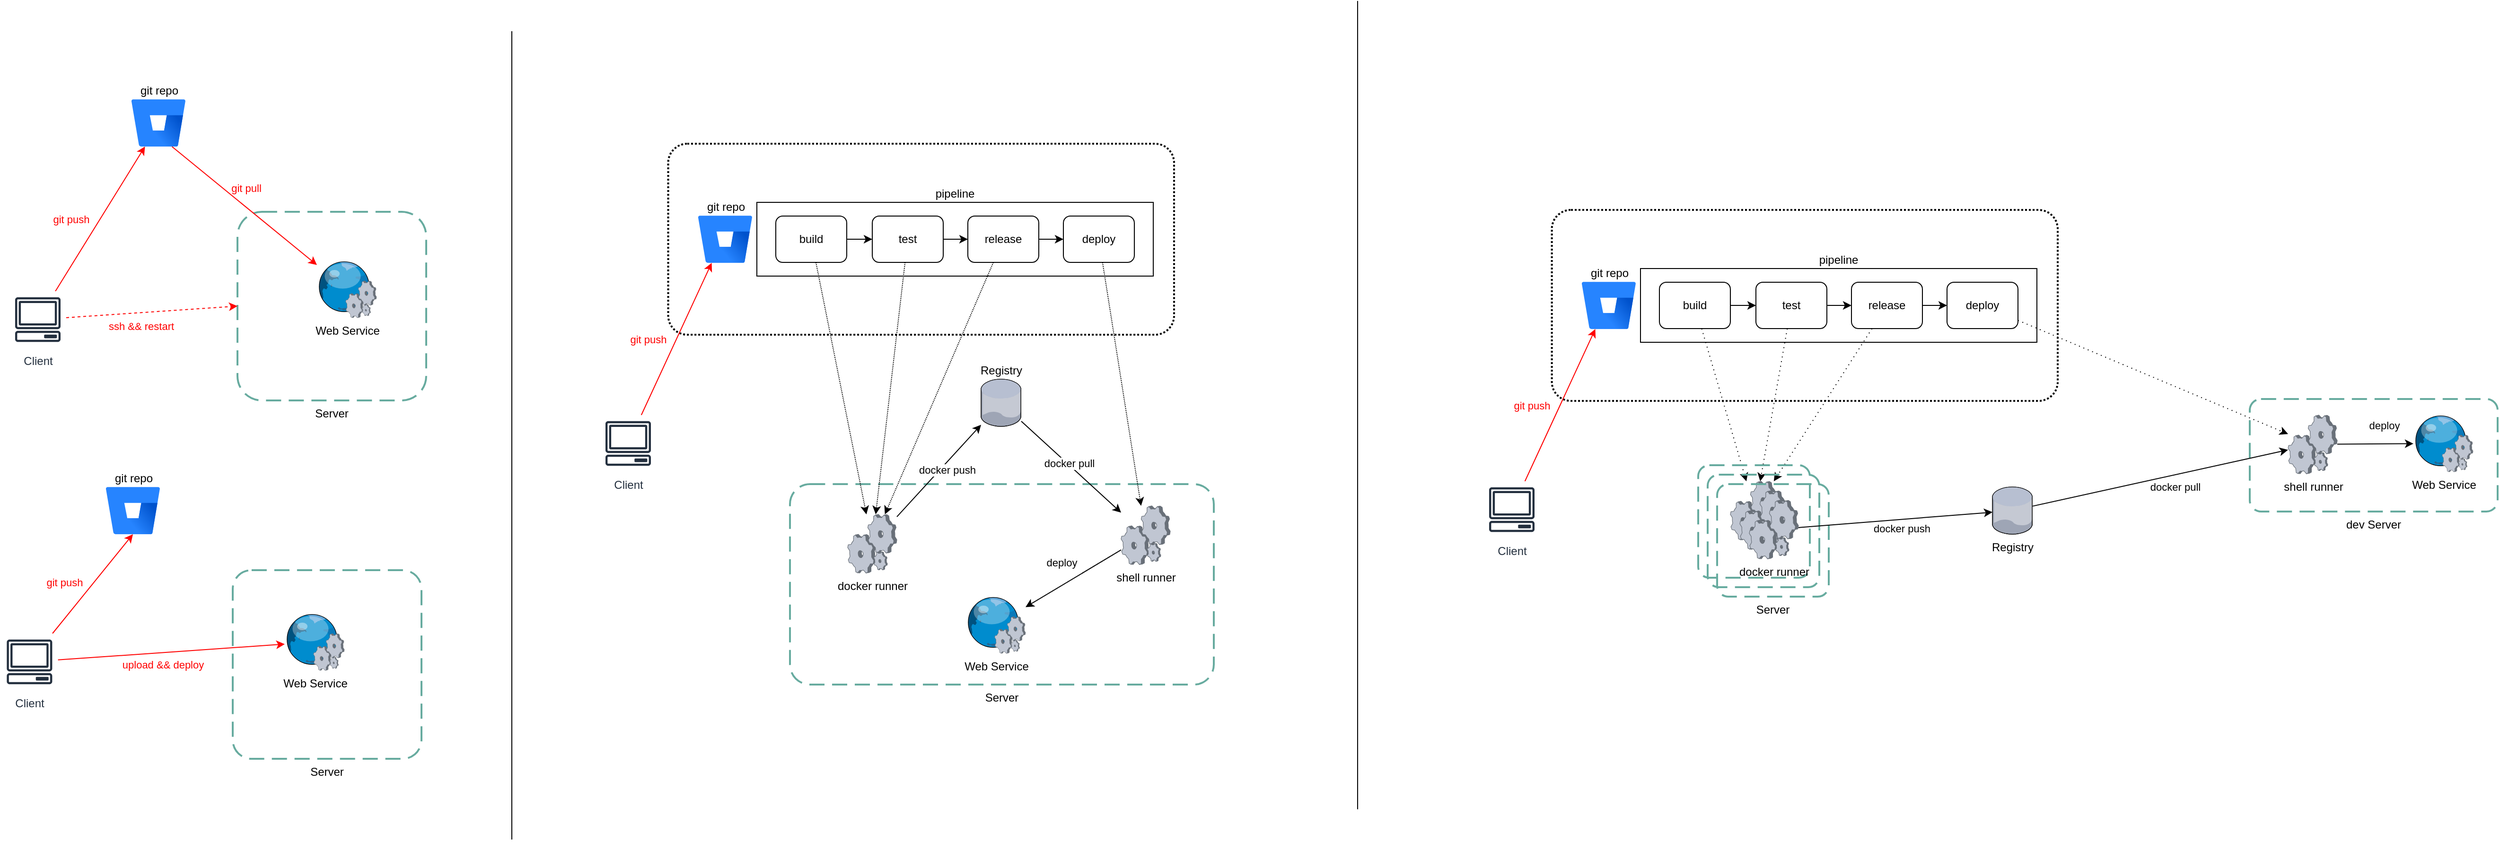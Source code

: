 <mxfile version="21.3.2" type="device" pages="3">
  <diagram id="ga6HKsMXvUaOabjMQ1Gn" name="compare">
    <mxGraphModel dx="1468" dy="948" grid="0" gridSize="10" guides="1" tooltips="1" connect="1" arrows="1" fold="1" page="0" pageScale="1" pageWidth="827" pageHeight="1169" math="0" shadow="0">
      <root>
        <mxCell id="0" />
        <mxCell id="1" parent="0" />
        <mxCell id="QgUYkgtsDDtmfUdsTqQF-49" value="dev Server" style="rounded=1;arcSize=10;dashed=1;strokeColor=#67AB9F;fillColor=none;gradientColor=none;dashPattern=8 4;strokeWidth=2;labelPosition=center;verticalLabelPosition=bottom;align=center;verticalAlign=top;movable=1;resizable=1;rotatable=1;deletable=1;editable=1;locked=0;connectable=1;" vertex="1" parent="1">
          <mxGeometry x="2429" y="441" width="262" height="119" as="geometry" />
        </mxCell>
        <mxCell id="BPoPwKLiZ1-ek6KLwnQ--23" value="" style="rounded=1;arcSize=10;dashed=1;fillColor=none;gradientColor=none;dashPattern=1 1;strokeWidth=2;" parent="1" vertex="1">
          <mxGeometry x="757.3" y="171" width="534.7" height="202" as="geometry" />
        </mxCell>
        <mxCell id="QgUYkgtsDDtmfUdsTqQF-5" value="Server" style="rounded=1;arcSize=10;dashed=1;strokeColor=#67AB9F;fillColor=none;gradientColor=none;dashPattern=8 4;strokeWidth=2;labelPosition=center;verticalLabelPosition=bottom;align=center;verticalAlign=top;" vertex="1" parent="1">
          <mxGeometry x="297" y="622" width="199.5" height="199.5" as="geometry" />
        </mxCell>
        <mxCell id="QgUYkgtsDDtmfUdsTqQF-6" value="Server" style="rounded=1;arcSize=13;dashed=1;strokeColor=#67AB9F;fillColor=none;gradientColor=none;dashPattern=8 4;strokeWidth=2;labelPosition=center;verticalLabelPosition=bottom;align=center;verticalAlign=top;" vertex="1" parent="1">
          <mxGeometry x="302" y="243" width="199.5" height="199.5" as="geometry" />
        </mxCell>
        <mxCell id="QgUYkgtsDDtmfUdsTqQF-7" value="Server" style="rounded=1;arcSize=10;dashed=1;strokeColor=#67AB9F;fillColor=none;gradientColor=none;dashPattern=8 4;strokeWidth=2;labelPosition=center;verticalLabelPosition=bottom;align=center;verticalAlign=top;" vertex="1" parent="1">
          <mxGeometry x="886" y="531" width="448" height="212" as="geometry" />
        </mxCell>
        <mxCell id="BPoPwKLiZ1-ek6KLwnQ--3" style="rounded=0;orthogonalLoop=1;jettySize=auto;html=1;entryX=0.25;entryY=1;entryDx=0;entryDy=0;fontColor=#FF0000;strokeColor=#FF0000;" parent="1" source="rdyC-f-NQrERVaJfB_fL-1" target="QgUYkgtsDDtmfUdsTqQF-2" edge="1">
          <mxGeometry relative="1" as="geometry">
            <mxPoint x="190" y="215" as="targetPoint" />
          </mxGeometry>
        </mxCell>
        <mxCell id="BPoPwKLiZ1-ek6KLwnQ--4" value="git push" style="edgeLabel;html=1;align=center;verticalAlign=middle;resizable=0;points=[];fontColor=#FF0000;" parent="BPoPwKLiZ1-ek6KLwnQ--3" vertex="1" connectable="0">
          <mxGeometry x="-0.086" y="3" relative="1" as="geometry">
            <mxPoint x="-24" y="-5" as="offset" />
          </mxGeometry>
        </mxCell>
        <mxCell id="BPoPwKLiZ1-ek6KLwnQ--31" style="rounded=0;orthogonalLoop=1;jettySize=auto;html=1;entryX=0;entryY=0.5;entryDx=0;entryDy=0;dashed=1;fontColor=#FF0000;strokeColor=#FF0000;" parent="1" source="rdyC-f-NQrERVaJfB_fL-1" target="QgUYkgtsDDtmfUdsTqQF-6" edge="1">
          <mxGeometry relative="1" as="geometry">
            <mxPoint x="322.42" y="354.87" as="targetPoint" />
          </mxGeometry>
        </mxCell>
        <mxCell id="BPoPwKLiZ1-ek6KLwnQ--32" value="ssh &amp;amp;&amp;amp; restart" style="edgeLabel;html=1;align=center;verticalAlign=middle;resizable=0;points=[];fontColor=#FF0000;" parent="BPoPwKLiZ1-ek6KLwnQ--31" vertex="1" connectable="0">
          <mxGeometry x="-0.218" y="-3" relative="1" as="geometry">
            <mxPoint x="8" y="11" as="offset" />
          </mxGeometry>
        </mxCell>
        <mxCell id="rdyC-f-NQrERVaJfB_fL-1" value="Client" style="sketch=0;outlineConnect=0;fontColor=#232F3E;gradientColor=none;strokeColor=#232F3E;fillColor=#ffffff;dashed=0;verticalLabelPosition=bottom;verticalAlign=top;align=center;html=1;fontSize=12;fontStyle=0;aspect=fixed;shape=mxgraph.aws4.resourceIcon;resIcon=mxgraph.aws4.client;" parent="1" vertex="1">
          <mxGeometry x="61" y="327" width="60" height="60" as="geometry" />
        </mxCell>
        <mxCell id="BPoPwKLiZ1-ek6KLwnQ--5" style="rounded=0;orthogonalLoop=1;jettySize=auto;html=1;exitX=0.75;exitY=1;exitDx=0;exitDy=0;fontColor=#FF0000;strokeColor=#FF0000;" parent="1" source="QgUYkgtsDDtmfUdsTqQF-2" target="BPoPwKLiZ1-ek6KLwnQ--38" edge="1">
          <mxGeometry relative="1" as="geometry">
            <mxPoint x="379.42" y="323.251" as="targetPoint" />
            <mxPoint x="228" y="216.336" as="sourcePoint" />
          </mxGeometry>
        </mxCell>
        <mxCell id="BPoPwKLiZ1-ek6KLwnQ--6" value="git pull" style="edgeLabel;html=1;align=center;verticalAlign=middle;resizable=0;points=[];fontColor=#FF0000;" parent="BPoPwKLiZ1-ek6KLwnQ--5" vertex="1" connectable="0">
          <mxGeometry x="-0.313" y="2" relative="1" as="geometry">
            <mxPoint x="24" y="2" as="offset" />
          </mxGeometry>
        </mxCell>
        <mxCell id="BPoPwKLiZ1-ek6KLwnQ--7" style="rounded=0;orthogonalLoop=1;jettySize=auto;html=1;entryX=0.5;entryY=1;entryDx=0;entryDy=0;fontColor=#FF0000;strokeColor=#FF0000;" parent="1" source="BPoPwKLiZ1-ek6KLwnQ--9" target="QgUYkgtsDDtmfUdsTqQF-3" edge="1">
          <mxGeometry relative="1" as="geometry">
            <mxPoint x="181.2" y="577" as="targetPoint" />
          </mxGeometry>
        </mxCell>
        <mxCell id="BPoPwKLiZ1-ek6KLwnQ--8" value="git push" style="edgeLabel;html=1;align=center;verticalAlign=middle;resizable=0;points=[];fontColor=#FF0000;" parent="BPoPwKLiZ1-ek6KLwnQ--7" vertex="1" connectable="0">
          <mxGeometry x="-0.086" y="3" relative="1" as="geometry">
            <mxPoint x="-24" y="-5" as="offset" />
          </mxGeometry>
        </mxCell>
        <mxCell id="BPoPwKLiZ1-ek6KLwnQ--14" style="rounded=0;orthogonalLoop=1;jettySize=auto;html=1;fontColor=#FF0000;strokeColor=#FF0000;" parent="1" source="BPoPwKLiZ1-ek6KLwnQ--9" target="BPoPwKLiZ1-ek6KLwnQ--37" edge="1">
          <mxGeometry relative="1" as="geometry">
            <mxPoint x="388" y="698.724" as="targetPoint" />
          </mxGeometry>
        </mxCell>
        <mxCell id="BPoPwKLiZ1-ek6KLwnQ--15" value="upload &amp;amp;&amp;amp; deploy" style="edgeLabel;html=1;align=center;verticalAlign=middle;resizable=0;points=[];fontColor=#FF0000;" parent="BPoPwKLiZ1-ek6KLwnQ--14" vertex="1" connectable="0">
          <mxGeometry x="-0.212" relative="1" as="geometry">
            <mxPoint x="16" y="11" as="offset" />
          </mxGeometry>
        </mxCell>
        <mxCell id="BPoPwKLiZ1-ek6KLwnQ--9" value="Client" style="sketch=0;outlineConnect=0;fontColor=#232F3E;gradientColor=none;strokeColor=#232F3E;fillColor=#ffffff;dashed=0;verticalLabelPosition=bottom;verticalAlign=top;align=center;html=1;fontSize=12;fontStyle=0;aspect=fixed;shape=mxgraph.aws4.resourceIcon;resIcon=mxgraph.aws4.client;" parent="1" vertex="1">
          <mxGeometry x="52.2" y="689" width="60" height="60" as="geometry" />
        </mxCell>
        <mxCell id="BPoPwKLiZ1-ek6KLwnQ--16" style="rounded=0;orthogonalLoop=1;jettySize=auto;html=1;entryX=0.25;entryY=1;entryDx=0;entryDy=0;fontColor=#FF0000;strokeColor=#FF0000;" parent="1" source="BPoPwKLiZ1-ek6KLwnQ--20" target="QgUYkgtsDDtmfUdsTqQF-4" edge="1">
          <mxGeometry relative="1" as="geometry">
            <mxPoint x="798" y="297" as="targetPoint" />
          </mxGeometry>
        </mxCell>
        <mxCell id="BPoPwKLiZ1-ek6KLwnQ--17" value="git push" style="edgeLabel;html=1;align=center;verticalAlign=middle;resizable=0;points=[];fontColor=#FF0000;" parent="BPoPwKLiZ1-ek6KLwnQ--16" vertex="1" connectable="0">
          <mxGeometry x="-0.086" y="3" relative="1" as="geometry">
            <mxPoint x="-24" y="-5" as="offset" />
          </mxGeometry>
        </mxCell>
        <mxCell id="BPoPwKLiZ1-ek6KLwnQ--20" value="Client" style="sketch=0;outlineConnect=0;fontColor=#232F3E;gradientColor=none;strokeColor=#232F3E;fillColor=#ffffff;dashed=0;verticalLabelPosition=bottom;verticalAlign=top;align=center;html=1;fontSize=12;fontStyle=0;aspect=fixed;shape=mxgraph.aws4.resourceIcon;resIcon=mxgraph.aws4.client;" parent="1" vertex="1">
          <mxGeometry x="685" y="458" width="60" height="60" as="geometry" />
        </mxCell>
        <mxCell id="BPoPwKLiZ1-ek6KLwnQ--30" value="" style="endArrow=none;html=1;rounded=0;" parent="1" edge="1">
          <mxGeometry width="50" height="50" relative="1" as="geometry">
            <mxPoint x="592" y="906.889" as="sourcePoint" />
            <mxPoint x="592" y="52" as="targetPoint" />
          </mxGeometry>
        </mxCell>
        <mxCell id="QgUYkgtsDDtmfUdsTqQF-71" style="rounded=0;orthogonalLoop=1;jettySize=auto;html=1;" edge="1" parent="1" source="BPoPwKLiZ1-ek6KLwnQ--35" target="QgUYkgtsDDtmfUdsTqQF-70">
          <mxGeometry relative="1" as="geometry" />
        </mxCell>
        <mxCell id="QgUYkgtsDDtmfUdsTqQF-73" value="docker push" style="edgeLabel;html=1;align=center;verticalAlign=middle;resizable=0;points=[];" vertex="1" connectable="0" parent="QgUYkgtsDDtmfUdsTqQF-71">
          <mxGeometry x="-0.036" y="4" relative="1" as="geometry">
            <mxPoint x="13" as="offset" />
          </mxGeometry>
        </mxCell>
        <mxCell id="BPoPwKLiZ1-ek6KLwnQ--35" value="docker runner" style="verticalLabelPosition=bottom;sketch=0;aspect=fixed;html=1;verticalAlign=top;strokeColor=none;align=center;outlineConnect=0;shape=mxgraph.citrix.process;" parent="1" vertex="1">
          <mxGeometry x="947" y="563" width="52" height="62" as="geometry" />
        </mxCell>
        <mxCell id="BPoPwKLiZ1-ek6KLwnQ--37" value="Web Service" style="verticalLabelPosition=bottom;sketch=0;aspect=fixed;html=1;verticalAlign=top;strokeColor=none;align=center;outlineConnect=0;shape=mxgraph.citrix.web_service;" parent="1" vertex="1">
          <mxGeometry x="352" y="668" width="63" height="60" as="geometry" />
        </mxCell>
        <mxCell id="BPoPwKLiZ1-ek6KLwnQ--38" value="Web Service" style="verticalLabelPosition=bottom;sketch=0;aspect=fixed;html=1;verticalAlign=top;strokeColor=none;align=center;outlineConnect=0;shape=mxgraph.citrix.web_service;" parent="1" vertex="1">
          <mxGeometry x="386" y="295" width="63" height="60" as="geometry" />
        </mxCell>
        <mxCell id="BPoPwKLiZ1-ek6KLwnQ--41" style="rounded=0;orthogonalLoop=1;jettySize=auto;html=1;" parent="1" source="BPoPwKLiZ1-ek6KLwnQ--39" target="BPoPwKLiZ1-ek6KLwnQ--40" edge="1">
          <mxGeometry relative="1" as="geometry" />
        </mxCell>
        <mxCell id="BPoPwKLiZ1-ek6KLwnQ--42" value="deploy" style="edgeLabel;html=1;align=center;verticalAlign=middle;resizable=0;points=[];" parent="BPoPwKLiZ1-ek6KLwnQ--41" vertex="1" connectable="0">
          <mxGeometry x="0.234" y="-2" relative="1" as="geometry">
            <mxPoint y="-22" as="offset" />
          </mxGeometry>
        </mxCell>
        <mxCell id="BPoPwKLiZ1-ek6KLwnQ--39" value="shell runner" style="verticalLabelPosition=bottom;sketch=0;aspect=fixed;html=1;verticalAlign=top;strokeColor=none;align=center;outlineConnect=0;shape=mxgraph.citrix.process;" parent="1" vertex="1">
          <mxGeometry x="1236" y="554" width="52" height="62" as="geometry" />
        </mxCell>
        <mxCell id="BPoPwKLiZ1-ek6KLwnQ--40" value="Web Service" style="verticalLabelPosition=bottom;sketch=0;aspect=fixed;html=1;verticalAlign=top;strokeColor=none;align=center;outlineConnect=0;shape=mxgraph.citrix.web_service;" parent="1" vertex="1">
          <mxGeometry x="1072" y="650" width="63" height="60" as="geometry" />
        </mxCell>
        <mxCell id="QgUYkgtsDDtmfUdsTqQF-2" value="git repo" style="image;image=img/lib/atlassian/Bitbucket_Logo.svg;html=1;labelPosition=center;verticalLabelPosition=top;align=center;verticalAlign=bottom;" vertex="1" parent="1">
          <mxGeometry x="190" y="124" width="57" height="50" as="geometry" />
        </mxCell>
        <mxCell id="QgUYkgtsDDtmfUdsTqQF-3" value="git repo" style="image;image=img/lib/atlassian/Bitbucket_Logo.svg;html=1;labelPosition=center;verticalLabelPosition=top;align=center;verticalAlign=bottom;" vertex="1" parent="1">
          <mxGeometry x="163" y="534" width="57" height="50" as="geometry" />
        </mxCell>
        <mxCell id="QgUYkgtsDDtmfUdsTqQF-4" value="git repo" style="image;image=img/lib/atlassian/Bitbucket_Logo.svg;html=1;labelPosition=center;verticalLabelPosition=top;align=center;verticalAlign=bottom;" vertex="1" parent="1">
          <mxGeometry x="789" y="247" width="57" height="50" as="geometry" />
        </mxCell>
        <mxCell id="QgUYkgtsDDtmfUdsTqQF-16" value="" style="group" vertex="1" connectable="0" parent="1">
          <mxGeometry x="851" y="233" width="419" height="78" as="geometry" />
        </mxCell>
        <mxCell id="QgUYkgtsDDtmfUdsTqQF-8" value="pipeline" style="rounded=0;whiteSpace=wrap;html=1;labelPosition=center;verticalLabelPosition=top;align=center;verticalAlign=bottom;" vertex="1" parent="QgUYkgtsDDtmfUdsTqQF-16">
          <mxGeometry width="419" height="78" as="geometry" />
        </mxCell>
        <mxCell id="QgUYkgtsDDtmfUdsTqQF-9" value="build" style="rounded=1;whiteSpace=wrap;html=1;" vertex="1" parent="QgUYkgtsDDtmfUdsTqQF-16">
          <mxGeometry x="20" y="14.5" width="75" height="49" as="geometry" />
        </mxCell>
        <mxCell id="QgUYkgtsDDtmfUdsTqQF-10" value="test" style="rounded=1;whiteSpace=wrap;html=1;" vertex="1" parent="QgUYkgtsDDtmfUdsTqQF-16">
          <mxGeometry x="122" y="14.5" width="75" height="49" as="geometry" />
        </mxCell>
        <mxCell id="QgUYkgtsDDtmfUdsTqQF-13" value="" style="edgeStyle=orthogonalEdgeStyle;rounded=0;orthogonalLoop=1;jettySize=auto;html=1;" edge="1" parent="QgUYkgtsDDtmfUdsTqQF-16" source="QgUYkgtsDDtmfUdsTqQF-9" target="QgUYkgtsDDtmfUdsTqQF-10">
          <mxGeometry relative="1" as="geometry" />
        </mxCell>
        <mxCell id="QgUYkgtsDDtmfUdsTqQF-11" value="release" style="rounded=1;whiteSpace=wrap;html=1;" vertex="1" parent="QgUYkgtsDDtmfUdsTqQF-16">
          <mxGeometry x="223" y="14.5" width="75" height="49" as="geometry" />
        </mxCell>
        <mxCell id="QgUYkgtsDDtmfUdsTqQF-14" value="" style="edgeStyle=orthogonalEdgeStyle;rounded=0;orthogonalLoop=1;jettySize=auto;html=1;" edge="1" parent="QgUYkgtsDDtmfUdsTqQF-16" source="QgUYkgtsDDtmfUdsTqQF-10" target="QgUYkgtsDDtmfUdsTqQF-11">
          <mxGeometry relative="1" as="geometry" />
        </mxCell>
        <mxCell id="QgUYkgtsDDtmfUdsTqQF-12" value="deploy" style="rounded=1;whiteSpace=wrap;html=1;" vertex="1" parent="QgUYkgtsDDtmfUdsTqQF-16">
          <mxGeometry x="324" y="14.5" width="75" height="49" as="geometry" />
        </mxCell>
        <mxCell id="QgUYkgtsDDtmfUdsTqQF-15" value="" style="edgeStyle=orthogonalEdgeStyle;rounded=0;orthogonalLoop=1;jettySize=auto;html=1;" edge="1" parent="QgUYkgtsDDtmfUdsTqQF-16" source="QgUYkgtsDDtmfUdsTqQF-11" target="QgUYkgtsDDtmfUdsTqQF-12">
          <mxGeometry relative="1" as="geometry" />
        </mxCell>
        <mxCell id="QgUYkgtsDDtmfUdsTqQF-17" style="rounded=0;orthogonalLoop=1;jettySize=auto;html=1;dashed=1;dashPattern=1 1;" edge="1" parent="1" source="QgUYkgtsDDtmfUdsTqQF-9" target="BPoPwKLiZ1-ek6KLwnQ--35">
          <mxGeometry relative="1" as="geometry" />
        </mxCell>
        <mxCell id="QgUYkgtsDDtmfUdsTqQF-18" style="rounded=0;orthogonalLoop=1;jettySize=auto;html=1;dashed=1;dashPattern=1 1;" edge="1" parent="1" source="QgUYkgtsDDtmfUdsTqQF-10" target="BPoPwKLiZ1-ek6KLwnQ--35">
          <mxGeometry relative="1" as="geometry" />
        </mxCell>
        <mxCell id="QgUYkgtsDDtmfUdsTqQF-19" style="rounded=0;orthogonalLoop=1;jettySize=auto;html=1;dashed=1;dashPattern=1 1;" edge="1" parent="1" source="QgUYkgtsDDtmfUdsTqQF-11" target="BPoPwKLiZ1-ek6KLwnQ--35">
          <mxGeometry relative="1" as="geometry" />
        </mxCell>
        <mxCell id="QgUYkgtsDDtmfUdsTqQF-20" style="rounded=0;orthogonalLoop=1;jettySize=auto;html=1;dashed=1;dashPattern=1 1;" edge="1" parent="1" source="QgUYkgtsDDtmfUdsTqQF-12" target="BPoPwKLiZ1-ek6KLwnQ--39">
          <mxGeometry relative="1" as="geometry" />
        </mxCell>
        <mxCell id="QgUYkgtsDDtmfUdsTqQF-22" value="" style="endArrow=none;html=1;rounded=0;" edge="1" parent="1">
          <mxGeometry width="50" height="50" relative="1" as="geometry">
            <mxPoint x="1486" y="874.889" as="sourcePoint" />
            <mxPoint x="1486" y="20" as="targetPoint" />
          </mxGeometry>
        </mxCell>
        <mxCell id="QgUYkgtsDDtmfUdsTqQF-23" value="" style="rounded=1;arcSize=10;dashed=1;fillColor=none;gradientColor=none;dashPattern=1 1;strokeWidth=2;" vertex="1" parent="1">
          <mxGeometry x="1691.3" y="241" width="534.7" height="202" as="geometry" />
        </mxCell>
        <mxCell id="QgUYkgtsDDtmfUdsTqQF-25" style="rounded=0;orthogonalLoop=1;jettySize=auto;html=1;entryX=0.25;entryY=1;entryDx=0;entryDy=0;fontColor=#FF0000;strokeColor=#FF0000;" edge="1" parent="1" source="QgUYkgtsDDtmfUdsTqQF-27" target="QgUYkgtsDDtmfUdsTqQF-33">
          <mxGeometry relative="1" as="geometry">
            <mxPoint x="1732" y="367" as="targetPoint" />
          </mxGeometry>
        </mxCell>
        <mxCell id="QgUYkgtsDDtmfUdsTqQF-26" value="git push" style="edgeLabel;html=1;align=center;verticalAlign=middle;resizable=0;points=[];fontColor=#FF0000;" vertex="1" connectable="0" parent="QgUYkgtsDDtmfUdsTqQF-25">
          <mxGeometry x="-0.086" y="3" relative="1" as="geometry">
            <mxPoint x="-24" y="-5" as="offset" />
          </mxGeometry>
        </mxCell>
        <mxCell id="QgUYkgtsDDtmfUdsTqQF-27" value="Client" style="sketch=0;outlineConnect=0;fontColor=#232F3E;gradientColor=none;strokeColor=#232F3E;fillColor=#ffffff;dashed=0;verticalLabelPosition=bottom;verticalAlign=top;align=center;html=1;fontSize=12;fontStyle=0;aspect=fixed;shape=mxgraph.aws4.resourceIcon;resIcon=mxgraph.aws4.client;" vertex="1" parent="1">
          <mxGeometry x="1619" y="528" width="60" height="60" as="geometry" />
        </mxCell>
        <mxCell id="QgUYkgtsDDtmfUdsTqQF-29" style="rounded=0;orthogonalLoop=1;jettySize=auto;html=1;" edge="1" parent="1" source="QgUYkgtsDDtmfUdsTqQF-31" target="QgUYkgtsDDtmfUdsTqQF-32">
          <mxGeometry relative="1" as="geometry" />
        </mxCell>
        <mxCell id="QgUYkgtsDDtmfUdsTqQF-30" value="deploy" style="edgeLabel;html=1;align=center;verticalAlign=middle;resizable=0;points=[];" vertex="1" connectable="0" parent="QgUYkgtsDDtmfUdsTqQF-29">
          <mxGeometry x="0.234" y="-2" relative="1" as="geometry">
            <mxPoint y="-22" as="offset" />
          </mxGeometry>
        </mxCell>
        <mxCell id="QgUYkgtsDDtmfUdsTqQF-31" value="shell runner" style="verticalLabelPosition=bottom;sketch=0;aspect=fixed;html=1;verticalAlign=top;strokeColor=none;align=center;outlineConnect=0;shape=mxgraph.citrix.process;" vertex="1" parent="1">
          <mxGeometry x="2469.5" y="458" width="52" height="62" as="geometry" />
        </mxCell>
        <mxCell id="QgUYkgtsDDtmfUdsTqQF-32" value="Web Service" style="verticalLabelPosition=bottom;sketch=0;aspect=fixed;html=1;verticalAlign=top;strokeColor=none;align=center;outlineConnect=0;shape=mxgraph.citrix.web_service;" vertex="1" parent="1">
          <mxGeometry x="2602" y="458" width="63" height="60" as="geometry" />
        </mxCell>
        <mxCell id="QgUYkgtsDDtmfUdsTqQF-33" value="git repo" style="image;image=img/lib/atlassian/Bitbucket_Logo.svg;html=1;labelPosition=center;verticalLabelPosition=top;align=center;verticalAlign=bottom;" vertex="1" parent="1">
          <mxGeometry x="1723" y="317" width="57" height="50" as="geometry" />
        </mxCell>
        <mxCell id="QgUYkgtsDDtmfUdsTqQF-34" value="" style="group" vertex="1" connectable="0" parent="1">
          <mxGeometry x="1785" y="303" width="419" height="78" as="geometry" />
        </mxCell>
        <mxCell id="QgUYkgtsDDtmfUdsTqQF-35" value="pipeline" style="rounded=0;whiteSpace=wrap;html=1;labelPosition=center;verticalLabelPosition=top;align=center;verticalAlign=bottom;" vertex="1" parent="QgUYkgtsDDtmfUdsTqQF-34">
          <mxGeometry width="419" height="78" as="geometry" />
        </mxCell>
        <mxCell id="QgUYkgtsDDtmfUdsTqQF-36" value="build" style="rounded=1;whiteSpace=wrap;html=1;" vertex="1" parent="QgUYkgtsDDtmfUdsTqQF-34">
          <mxGeometry x="20" y="14.5" width="75" height="49" as="geometry" />
        </mxCell>
        <mxCell id="QgUYkgtsDDtmfUdsTqQF-37" value="test" style="rounded=1;whiteSpace=wrap;html=1;" vertex="1" parent="QgUYkgtsDDtmfUdsTqQF-34">
          <mxGeometry x="122" y="14.5" width="75" height="49" as="geometry" />
        </mxCell>
        <mxCell id="QgUYkgtsDDtmfUdsTqQF-38" value="" style="edgeStyle=orthogonalEdgeStyle;rounded=0;orthogonalLoop=1;jettySize=auto;html=1;" edge="1" parent="QgUYkgtsDDtmfUdsTqQF-34" source="QgUYkgtsDDtmfUdsTqQF-36" target="QgUYkgtsDDtmfUdsTqQF-37">
          <mxGeometry relative="1" as="geometry" />
        </mxCell>
        <mxCell id="QgUYkgtsDDtmfUdsTqQF-39" value="release" style="rounded=1;whiteSpace=wrap;html=1;" vertex="1" parent="QgUYkgtsDDtmfUdsTqQF-34">
          <mxGeometry x="223" y="14.5" width="75" height="49" as="geometry" />
        </mxCell>
        <mxCell id="QgUYkgtsDDtmfUdsTqQF-40" value="" style="edgeStyle=orthogonalEdgeStyle;rounded=0;orthogonalLoop=1;jettySize=auto;html=1;" edge="1" parent="QgUYkgtsDDtmfUdsTqQF-34" source="QgUYkgtsDDtmfUdsTqQF-37" target="QgUYkgtsDDtmfUdsTqQF-39">
          <mxGeometry relative="1" as="geometry" />
        </mxCell>
        <mxCell id="QgUYkgtsDDtmfUdsTqQF-41" value="deploy" style="rounded=1;whiteSpace=wrap;html=1;" vertex="1" parent="QgUYkgtsDDtmfUdsTqQF-34">
          <mxGeometry x="324" y="14.5" width="75" height="49" as="geometry" />
        </mxCell>
        <mxCell id="QgUYkgtsDDtmfUdsTqQF-42" value="" style="edgeStyle=orthogonalEdgeStyle;rounded=0;orthogonalLoop=1;jettySize=auto;html=1;" edge="1" parent="QgUYkgtsDDtmfUdsTqQF-34" source="QgUYkgtsDDtmfUdsTqQF-39" target="QgUYkgtsDDtmfUdsTqQF-41">
          <mxGeometry relative="1" as="geometry" />
        </mxCell>
        <mxCell id="QgUYkgtsDDtmfUdsTqQF-43" style="rounded=0;orthogonalLoop=1;jettySize=auto;html=1;dashed=1;dashPattern=1 4;" edge="1" parent="1" source="QgUYkgtsDDtmfUdsTqQF-36" target="QgUYkgtsDDtmfUdsTqQF-28">
          <mxGeometry relative="1" as="geometry" />
        </mxCell>
        <mxCell id="QgUYkgtsDDtmfUdsTqQF-44" style="rounded=0;orthogonalLoop=1;jettySize=auto;html=1;dashed=1;dashPattern=1 4;" edge="1" parent="1" source="QgUYkgtsDDtmfUdsTqQF-37" target="QgUYkgtsDDtmfUdsTqQF-28">
          <mxGeometry relative="1" as="geometry" />
        </mxCell>
        <mxCell id="QgUYkgtsDDtmfUdsTqQF-45" style="rounded=0;orthogonalLoop=1;jettySize=auto;html=1;dashed=1;dashPattern=1 4;" edge="1" parent="1" source="QgUYkgtsDDtmfUdsTqQF-39" target="QgUYkgtsDDtmfUdsTqQF-28">
          <mxGeometry relative="1" as="geometry" />
        </mxCell>
        <mxCell id="QgUYkgtsDDtmfUdsTqQF-46" style="rounded=0;orthogonalLoop=1;jettySize=auto;html=1;dashed=1;dashPattern=1 4;" edge="1" parent="1" source="QgUYkgtsDDtmfUdsTqQF-41" target="QgUYkgtsDDtmfUdsTqQF-31">
          <mxGeometry relative="1" as="geometry" />
        </mxCell>
        <mxCell id="QgUYkgtsDDtmfUdsTqQF-51" value="" style="group" vertex="1" connectable="0" parent="1">
          <mxGeometry x="1846" y="511" width="118" height="119" as="geometry" />
        </mxCell>
        <mxCell id="QgUYkgtsDDtmfUdsTqQF-24" value="" style="rounded=1;arcSize=10;dashed=1;strokeColor=#67AB9F;fillColor=none;gradientColor=none;dashPattern=8 4;strokeWidth=2;labelPosition=center;verticalLabelPosition=bottom;align=center;verticalAlign=top;" vertex="1" parent="QgUYkgtsDDtmfUdsTqQF-51">
          <mxGeometry width="118" height="119" as="geometry" />
        </mxCell>
        <mxCell id="QgUYkgtsDDtmfUdsTqQF-28" value="" style="verticalLabelPosition=bottom;sketch=0;aspect=fixed;html=1;verticalAlign=top;strokeColor=none;align=center;outlineConnect=0;shape=mxgraph.citrix.process;" vertex="1" parent="QgUYkgtsDDtmfUdsTqQF-51">
          <mxGeometry x="34" y="17" width="52" height="62" as="geometry" />
        </mxCell>
        <mxCell id="QgUYkgtsDDtmfUdsTqQF-58" value="" style="group" vertex="1" connectable="0" parent="1">
          <mxGeometry x="1856" y="521" width="118" height="119" as="geometry" />
        </mxCell>
        <mxCell id="QgUYkgtsDDtmfUdsTqQF-59" value="" style="rounded=1;arcSize=10;dashed=1;strokeColor=#67AB9F;fillColor=none;gradientColor=none;dashPattern=8 4;strokeWidth=2;labelPosition=center;verticalLabelPosition=bottom;align=center;verticalAlign=top;" vertex="1" parent="QgUYkgtsDDtmfUdsTqQF-58">
          <mxGeometry width="118" height="119" as="geometry" />
        </mxCell>
        <mxCell id="QgUYkgtsDDtmfUdsTqQF-60" value="" style="verticalLabelPosition=bottom;sketch=0;aspect=fixed;html=1;verticalAlign=top;strokeColor=none;align=center;outlineConnect=0;shape=mxgraph.citrix.process;" vertex="1" parent="QgUYkgtsDDtmfUdsTqQF-58">
          <mxGeometry x="34" y="17" width="52" height="62" as="geometry" />
        </mxCell>
        <mxCell id="QgUYkgtsDDtmfUdsTqQF-61" value="" style="group" vertex="1" connectable="0" parent="1">
          <mxGeometry x="1866" y="531" width="118" height="119" as="geometry" />
        </mxCell>
        <mxCell id="QgUYkgtsDDtmfUdsTqQF-62" value="Server" style="rounded=1;arcSize=10;dashed=1;strokeColor=#67AB9F;fillColor=none;gradientColor=none;dashPattern=8 4;strokeWidth=2;labelPosition=center;verticalLabelPosition=bottom;align=center;verticalAlign=top;" vertex="1" parent="QgUYkgtsDDtmfUdsTqQF-61">
          <mxGeometry width="118" height="119" as="geometry" />
        </mxCell>
        <mxCell id="QgUYkgtsDDtmfUdsTqQF-63" value="docker runner" style="verticalLabelPosition=bottom;sketch=0;aspect=fixed;html=1;verticalAlign=top;strokeColor=none;align=center;outlineConnect=0;shape=mxgraph.citrix.process;" vertex="1" parent="QgUYkgtsDDtmfUdsTqQF-61">
          <mxGeometry x="34" y="17" width="52" height="62" as="geometry" />
        </mxCell>
        <mxCell id="QgUYkgtsDDtmfUdsTqQF-66" style="rounded=0;orthogonalLoop=1;jettySize=auto;html=1;" edge="1" parent="1" source="QgUYkgtsDDtmfUdsTqQF-65" target="QgUYkgtsDDtmfUdsTqQF-31">
          <mxGeometry relative="1" as="geometry">
            <mxPoint x="2374.667" y="508.667" as="targetPoint" />
          </mxGeometry>
        </mxCell>
        <mxCell id="QgUYkgtsDDtmfUdsTqQF-67" value="docker pull" style="edgeLabel;html=1;align=center;verticalAlign=middle;resizable=0;points=[];" vertex="1" connectable="0" parent="QgUYkgtsDDtmfUdsTqQF-66">
          <mxGeometry x="0.056" y="4" relative="1" as="geometry">
            <mxPoint x="9" y="15" as="offset" />
          </mxGeometry>
        </mxCell>
        <mxCell id="QgUYkgtsDDtmfUdsTqQF-65" value="Registry" style="verticalLabelPosition=bottom;sketch=0;aspect=fixed;html=1;verticalAlign=top;strokeColor=none;align=center;outlineConnect=0;shape=mxgraph.citrix.database;" vertex="1" parent="1">
          <mxGeometry x="2157" y="534" width="42.5" height="50" as="geometry" />
        </mxCell>
        <mxCell id="QgUYkgtsDDtmfUdsTqQF-68" style="rounded=0;orthogonalLoop=1;jettySize=auto;html=1;" edge="1" parent="1" source="QgUYkgtsDDtmfUdsTqQF-63" target="QgUYkgtsDDtmfUdsTqQF-65">
          <mxGeometry relative="1" as="geometry" />
        </mxCell>
        <mxCell id="QgUYkgtsDDtmfUdsTqQF-69" value="docker push" style="edgeLabel;html=1;align=center;verticalAlign=middle;resizable=0;points=[];" vertex="1" connectable="0" parent="QgUYkgtsDDtmfUdsTqQF-68">
          <mxGeometry x="-0.174" relative="1" as="geometry">
            <mxPoint x="24" y="8" as="offset" />
          </mxGeometry>
        </mxCell>
        <mxCell id="QgUYkgtsDDtmfUdsTqQF-72" style="rounded=0;orthogonalLoop=1;jettySize=auto;html=1;" edge="1" parent="1" source="QgUYkgtsDDtmfUdsTqQF-70" target="BPoPwKLiZ1-ek6KLwnQ--39">
          <mxGeometry relative="1" as="geometry" />
        </mxCell>
        <mxCell id="QgUYkgtsDDtmfUdsTqQF-74" value="docker pull" style="edgeLabel;html=1;align=center;verticalAlign=middle;resizable=0;points=[];" vertex="1" connectable="0" parent="QgUYkgtsDDtmfUdsTqQF-72">
          <mxGeometry x="-0.061" y="2" relative="1" as="geometry">
            <mxPoint as="offset" />
          </mxGeometry>
        </mxCell>
        <mxCell id="QgUYkgtsDDtmfUdsTqQF-70" value="Registry" style="verticalLabelPosition=top;sketch=0;aspect=fixed;html=1;verticalAlign=bottom;strokeColor=none;align=center;outlineConnect=0;shape=mxgraph.citrix.database;labelPosition=center;" vertex="1" parent="1">
          <mxGeometry x="1088" y="420" width="42.5" height="50" as="geometry" />
        </mxCell>
      </root>
    </mxGraphModel>
  </diagram>
  <diagram name="pipeline" id="SY30wLD6wGEBtbwB7DWH">
    <mxGraphModel dx="1460" dy="1158" grid="0" gridSize="10" guides="1" tooltips="1" connect="1" arrows="1" fold="1" page="0" pageScale="1" pageWidth="827" pageHeight="1169" math="0" shadow="0">
      <root>
        <mxCell id="0" />
        <mxCell id="1" parent="0" />
        <mxCell id="mrL5HC_aenBktfrGBSwe-27" value="" style="rounded=0;whiteSpace=wrap;html=1;labelPosition=right;verticalLabelPosition=middle;align=left;verticalAlign=middle;fontSize=16;" vertex="1" parent="1">
          <mxGeometry x="267" y="278" width="109" height="429" as="geometry" />
        </mxCell>
        <mxCell id="mrL5HC_aenBktfrGBSwe-12" style="rounded=0;orthogonalLoop=1;jettySize=auto;html=1;entryX=0.5;entryY=0;entryDx=0;entryDy=0;" edge="1" parent="1" source="mrL5HC_aenBktfrGBSwe-8" target="mrL5HC_aenBktfrGBSwe-27">
          <mxGeometry relative="1" as="geometry">
            <mxPoint x="322" y="8.0" as="targetPoint" />
          </mxGeometry>
        </mxCell>
        <mxCell id="mrL5HC_aenBktfrGBSwe-13" value="trigger pipeline" style="edgeLabel;html=1;align=center;verticalAlign=middle;resizable=0;points=[];" vertex="1" connectable="0" parent="mrL5HC_aenBktfrGBSwe-12">
          <mxGeometry x="-0.456" y="2" relative="1" as="geometry">
            <mxPoint x="46" y="19" as="offset" />
          </mxGeometry>
        </mxCell>
        <mxCell id="mrL5HC_aenBktfrGBSwe-3" style="edgeStyle=none;curved=1;rounded=0;orthogonalLoop=1;jettySize=auto;html=1;fontSize=16;startSize=8;endSize=8;entryX=0;entryY=0.5;entryDx=0;entryDy=0;entryPerimeter=0;" edge="1" parent="1" source="mrL5HC_aenBktfrGBSwe-1" target="mrL5HC_aenBktfrGBSwe-5">
          <mxGeometry relative="1" as="geometry">
            <mxPoint x="-68" y="114" as="targetPoint" />
          </mxGeometry>
        </mxCell>
        <mxCell id="mrL5HC_aenBktfrGBSwe-4" value="git push" style="edgeLabel;html=1;align=center;verticalAlign=middle;resizable=0;points=[];fontSize=16;" vertex="1" connectable="0" parent="mrL5HC_aenBktfrGBSwe-3">
          <mxGeometry x="-0.221" y="1" relative="1" as="geometry">
            <mxPoint x="15" y="11" as="offset" />
          </mxGeometry>
        </mxCell>
        <mxCell id="mrL5HC_aenBktfrGBSwe-1" value="" style="sketch=0;outlineConnect=0;fontColor=#232F3E;gradientColor=none;fillColor=#232F3D;strokeColor=none;dashed=0;verticalLabelPosition=bottom;verticalAlign=top;align=center;html=1;fontSize=16;fontStyle=0;aspect=fixed;pointerEvents=1;shape=mxgraph.aws4.client;" vertex="1" parent="1">
          <mxGeometry x="-323" y="72" width="78" height="76" as="geometry" />
        </mxCell>
        <mxCell id="mrL5HC_aenBktfrGBSwe-5" value="git repo" style="verticalLabelPosition=bottom;html=1;verticalAlign=top;align=center;strokeColor=none;fillColor=#00BEF2;shape=mxgraph.azure.git_repository;fontSize=16;" vertex="1" parent="1">
          <mxGeometry x="46" y="89" width="50" height="50" as="geometry" />
        </mxCell>
        <mxCell id="mrL5HC_aenBktfrGBSwe-7" value="&lt;h1 style=&quot;line-height: 50%;&quot;&gt;&lt;font face=&quot;Verdana&quot;&gt;Source Code&lt;/font&gt;&lt;/h1&gt;&lt;p style=&quot;line-height: 50%;&quot;&gt;&lt;span style=&quot;font-family: Verdana; background-color: initial;&quot;&gt;env/&lt;/span&gt;&lt;br&gt;&lt;/p&gt;&lt;p style=&quot;line-height: 50%;&quot;&gt;&lt;font face=&quot;Verdana&quot;&gt;src/&lt;/font&gt;&lt;/p&gt;&lt;p style=&quot;line-height: 50%;&quot;&gt;&lt;font face=&quot;Verdana&quot;&gt;tests/&lt;/font&gt;&lt;/p&gt;&lt;p style=&quot;line-height: 50%;&quot;&gt;&lt;font face=&quot;Verdana&quot;&gt;docker-compose.yml&lt;/font&gt;&lt;/p&gt;&lt;p style=&quot;line-height: 50%;&quot;&gt;&lt;font face=&quot;Verdana&quot;&gt;Dockerfile&lt;/font&gt;&lt;/p&gt;&lt;p style=&quot;line-height: 50%;&quot;&gt;&lt;font color=&quot;#ff0000&quot;&gt;PIPELINE_TRIGGER_FILE.yml&lt;br&gt;&lt;/font&gt;&lt;/p&gt;&lt;p style=&quot;line-height: 50%;&quot;&gt;README.md&lt;/p&gt;" style="text;html=1;strokeColor=default;fillColor=none;spacing=5;spacingTop=-20;whiteSpace=wrap;overflow=hidden;rounded=0;fontSize=16;" vertex="1" parent="1">
          <mxGeometry x="-146" y="363" width="246" height="226.5" as="geometry" />
        </mxCell>
        <mxCell id="mrL5HC_aenBktfrGBSwe-47" style="edgeStyle=orthogonalEdgeStyle;rounded=0;orthogonalLoop=1;jettySize=auto;html=1;entryX=1;entryY=0.5;entryDx=0;entryDy=0;entryPerimeter=0;" edge="1" parent="1" source="mrL5HC_aenBktfrGBSwe-8" target="mrL5HC_aenBktfrGBSwe-5">
          <mxGeometry relative="1" as="geometry" />
        </mxCell>
        <mxCell id="mrL5HC_aenBktfrGBSwe-8" value="Event Listener" style="aspect=fixed;perimeter=ellipsePerimeter;html=1;align=center;shadow=0;dashed=0;fontColor=#4277BB;labelBackgroundColor=#ffffff;fontSize=16;spacingTop=3;image;image=img/lib/ibm/vpc/Rules.svg;labelPosition=center;verticalLabelPosition=top;verticalAlign=bottom;" vertex="1" parent="1">
          <mxGeometry x="292" y="84" width="60" height="60" as="geometry" />
        </mxCell>
        <mxCell id="mrL5HC_aenBktfrGBSwe-14" style="edgeStyle=none;curved=1;rounded=0;orthogonalLoop=1;jettySize=auto;html=1;fontSize=16;startSize=8;endSize=8;entryX=0.24;entryY=0.24;entryDx=0;entryDy=0;entryPerimeter=0;" edge="1" parent="1" target="mrL5HC_aenBktfrGBSwe-5">
          <mxGeometry relative="1" as="geometry">
            <mxPoint x="-121" y="-3" as="sourcePoint" />
            <mxPoint x="-104" y="124" as="targetPoint" />
          </mxGeometry>
        </mxCell>
        <mxCell id="mrL5HC_aenBktfrGBSwe-15" value="pull request" style="edgeLabel;html=1;align=center;verticalAlign=middle;resizable=0;points=[];fontSize=16;" vertex="1" connectable="0" parent="mrL5HC_aenBktfrGBSwe-14">
          <mxGeometry x="-0.221" y="1" relative="1" as="geometry">
            <mxPoint x="32" y="-19" as="offset" />
          </mxGeometry>
        </mxCell>
        <mxCell id="mrL5HC_aenBktfrGBSwe-16" style="edgeStyle=none;curved=1;rounded=0;orthogonalLoop=1;jettySize=auto;html=1;fontSize=16;startSize=8;endSize=8;entryX=0.1;entryY=0.331;entryDx=0;entryDy=0;entryPerimeter=0;" edge="1" parent="1" target="mrL5HC_aenBktfrGBSwe-5">
          <mxGeometry relative="1" as="geometry">
            <mxPoint x="-209" y="13" as="sourcePoint" />
            <mxPoint x="176" y="62" as="targetPoint" />
          </mxGeometry>
        </mxCell>
        <mxCell id="mrL5HC_aenBktfrGBSwe-17" value="merge success" style="edgeLabel;html=1;align=center;verticalAlign=middle;resizable=0;points=[];fontSize=16;" vertex="1" connectable="0" parent="mrL5HC_aenBktfrGBSwe-16">
          <mxGeometry x="-0.221" y="1" relative="1" as="geometry">
            <mxPoint x="19" y="22" as="offset" />
          </mxGeometry>
        </mxCell>
        <mxCell id="mrL5HC_aenBktfrGBSwe-22" value="" style="edgeStyle=orthogonalEdgeStyle;rounded=0;orthogonalLoop=1;jettySize=auto;html=1;" edge="1" parent="1" source="mrL5HC_aenBktfrGBSwe-18" target="mrL5HC_aenBktfrGBSwe-21">
          <mxGeometry relative="1" as="geometry" />
        </mxCell>
        <mxCell id="mrL5HC_aenBktfrGBSwe-18" value="build" style="rounded=1;whiteSpace=wrap;html=1;fillColor=#dae8fc;strokeColor=#6c8ebf;" vertex="1" parent="1">
          <mxGeometry x="293.5" y="306" width="56" height="34" as="geometry" />
        </mxCell>
        <mxCell id="mrL5HC_aenBktfrGBSwe-19" value="filter / pipe" style="rounded=1;whiteSpace=wrap;html=1;fillColor=#dae8fc;strokeColor=#6c8ebf;" vertex="1" parent="1">
          <mxGeometry x="393" y="354" width="56" height="34" as="geometry" />
        </mxCell>
        <mxCell id="mrL5HC_aenBktfrGBSwe-24" value="" style="edgeStyle=orthogonalEdgeStyle;rounded=0;orthogonalLoop=1;jettySize=auto;html=1;" edge="1" parent="1" source="mrL5HC_aenBktfrGBSwe-21" target="mrL5HC_aenBktfrGBSwe-23">
          <mxGeometry relative="1" as="geometry" />
        </mxCell>
        <mxCell id="mrL5HC_aenBktfrGBSwe-21" value="test" style="rounded=1;whiteSpace=wrap;html=1;fillColor=#dae8fc;strokeColor=#6c8ebf;" vertex="1" parent="1">
          <mxGeometry x="293.5" y="420" width="56" height="34" as="geometry" />
        </mxCell>
        <mxCell id="mrL5HC_aenBktfrGBSwe-26" value="" style="edgeStyle=orthogonalEdgeStyle;rounded=0;orthogonalLoop=1;jettySize=auto;html=1;" edge="1" parent="1" source="mrL5HC_aenBktfrGBSwe-23" target="mrL5HC_aenBktfrGBSwe-25">
          <mxGeometry relative="1" as="geometry" />
        </mxCell>
        <mxCell id="mrL5HC_aenBktfrGBSwe-23" value="deploy" style="rounded=1;whiteSpace=wrap;html=1;fillColor=#dae8fc;strokeColor=#6c8ebf;" vertex="1" parent="1">
          <mxGeometry x="293.5" y="534" width="56" height="34" as="geometry" />
        </mxCell>
        <mxCell id="mrL5HC_aenBktfrGBSwe-25" value="notify" style="rounded=1;whiteSpace=wrap;html=1;fillColor=#dae8fc;strokeColor=#6c8ebf;" vertex="1" parent="1">
          <mxGeometry x="293.5" y="648" width="56" height="34" as="geometry" />
        </mxCell>
        <mxCell id="mrL5HC_aenBktfrGBSwe-29" value="定義了 pipeline" style="shape=flexArrow;endArrow=classic;html=1;rounded=0;" edge="1" parent="1">
          <mxGeometry x="-0.038" y="-18" width="50" height="50" relative="1" as="geometry">
            <mxPoint x="89" y="541" as="sourcePoint" />
            <mxPoint x="266" y="530" as="targetPoint" />
            <mxPoint as="offset" />
          </mxGeometry>
        </mxCell>
        <mxCell id="mrL5HC_aenBktfrGBSwe-32" value="&lt;h1&gt;Data Pipeline Example&lt;/h1&gt;var num = [34, 76, 88, 64, 34, 12, 39, 66, 45];&lt;br&gt;&lt;br style=&quot;border-color: var(--border-color); text-align: center;&quot;&gt;&lt;span style=&quot;text-align: center;&quot;&gt;num.filter_odd().remove_max().sort()&lt;/span&gt;" style="text;html=1;strokeColor=none;fillColor=none;spacing=5;spacingTop=-20;whiteSpace=wrap;overflow=hidden;rounded=0;" vertex="1" parent="1">
          <mxGeometry x="622" y="446" width="270" height="100" as="geometry" />
        </mxCell>
        <mxCell id="mrL5HC_aenBktfrGBSwe-48" style="edgeStyle=none;curved=1;rounded=0;orthogonalLoop=1;jettySize=auto;html=1;fontSize=16;startSize=8;endSize=8;entryX=0.24;entryY=0.76;entryDx=0;entryDy=0;entryPerimeter=0;" edge="1" parent="1" target="mrL5HC_aenBktfrGBSwe-5">
          <mxGeometry relative="1" as="geometry">
            <mxPoint x="-204" y="205" as="sourcePoint" />
            <mxPoint x="107" y="72" as="targetPoint" />
          </mxGeometry>
        </mxCell>
        <mxCell id="mrL5HC_aenBktfrGBSwe-49" value="other events" style="edgeLabel;html=1;align=center;verticalAlign=middle;resizable=0;points=[];fontSize=16;" vertex="1" connectable="0" parent="mrL5HC_aenBktfrGBSwe-48">
          <mxGeometry x="-0.221" y="1" relative="1" as="geometry">
            <mxPoint x="23" y="18" as="offset" />
          </mxGeometry>
        </mxCell>
      </root>
    </mxGraphModel>
  </diagram>
  <diagram id="vnxh5kCSEIIOPdDxAZR7" name="runner">
    <mxGraphModel dx="1781" dy="1725" grid="1" gridSize="10" guides="1" tooltips="1" connect="1" arrows="1" fold="1" page="1" pageScale="1" pageWidth="827" pageHeight="1169" math="0" shadow="0">
      <root>
        <mxCell id="0" />
        <mxCell id="1" parent="0" />
        <mxCell id="R8H1wgWXsZs8RLJjWXsM-1" style="rounded=0;orthogonalLoop=1;jettySize=auto;html=1;entryX=0.5;entryY=1;entryDx=0;entryDy=0;entryPerimeter=0;exitX=1;exitY=0.25;exitDx=0;exitDy=0;" edge="1" parent="1" source="R8H1wgWXsZs8RLJjWXsM-8" target="R8H1wgWXsZs8RLJjWXsM-5">
          <mxGeometry relative="1" as="geometry" />
        </mxCell>
        <mxCell id="R8H1wgWXsZs8RLJjWXsM-2" style="rounded=0;orthogonalLoop=1;jettySize=auto;html=1;entryX=0.5;entryY=1;entryDx=0;entryDy=0;entryPerimeter=0;exitX=1;exitY=0.5;exitDx=0;exitDy=0;" edge="1" parent="1" source="R8H1wgWXsZs8RLJjWXsM-8" target="R8H1wgWXsZs8RLJjWXsM-6">
          <mxGeometry relative="1" as="geometry" />
        </mxCell>
        <mxCell id="R8H1wgWXsZs8RLJjWXsM-3" style="rounded=0;orthogonalLoop=1;jettySize=auto;html=1;entryX=0.5;entryY=1;entryDx=0;entryDy=0;entryPerimeter=0;exitX=1;exitY=0.75;exitDx=0;exitDy=0;" edge="1" parent="1" source="R8H1wgWXsZs8RLJjWXsM-8" target="R8H1wgWXsZs8RLJjWXsM-7">
          <mxGeometry relative="1" as="geometry" />
        </mxCell>
        <mxCell id="R8H1wgWXsZs8RLJjWXsM-4" value="Bitbucket" style="verticalLabelPosition=bottom;html=1;verticalAlign=top;align=center;strokeColor=none;fillColor=#00BEF2;shape=mxgraph.azure.git_repository;fontSize=16;" vertex="1" parent="1">
          <mxGeometry x="-463" y="-316" width="50" height="50" as="geometry" />
        </mxCell>
        <mxCell id="R8H1wgWXsZs8RLJjWXsM-5" value="Cloud Runner Queue" style="shape=cylinder3;whiteSpace=wrap;html=1;boundedLbl=1;backgroundOutline=1;size=15;fillColor=#dae8fc;strokeColor=#6c8ebf;direction=south;" vertex="1" parent="1">
          <mxGeometry x="-116" y="-446" width="170" height="60" as="geometry" />
        </mxCell>
        <mxCell id="R8H1wgWXsZs8RLJjWXsM-6" value="Docker Runner Queue" style="shape=cylinder3;whiteSpace=wrap;html=1;boundedLbl=1;backgroundOutline=1;size=15;fillColor=#d5e8d4;strokeColor=#82b366;direction=south;" vertex="1" parent="1">
          <mxGeometry x="-116" y="-321" width="170" height="60" as="geometry" />
        </mxCell>
        <mxCell id="R8H1wgWXsZs8RLJjWXsM-7" value="Shell Runner Queue" style="shape=cylinder3;whiteSpace=wrap;html=1;boundedLbl=1;backgroundOutline=1;size=15;fillColor=#d5e8d4;strokeColor=#82b366;direction=south;" vertex="1" parent="1">
          <mxGeometry x="-116" y="-197" width="170" height="60" as="geometry" />
        </mxCell>
        <mxCell id="R8H1wgWXsZs8RLJjWXsM-8" value="bitbucket-pipeline.yml" style="text;html=1;strokeColor=#b85450;fillColor=#f8cecc;align=center;verticalAlign=middle;whiteSpace=wrap;rounded=0;" vertex="1" parent="1">
          <mxGeometry x="-401" y="-309" width="133" height="30" as="geometry" />
        </mxCell>
        <mxCell id="R8H1wgWXsZs8RLJjWXsM-9" style="edgeStyle=orthogonalEdgeStyle;rounded=0;orthogonalLoop=1;jettySize=auto;html=1;entryX=0.5;entryY=0;entryDx=0;entryDy=0;entryPerimeter=0;" edge="1" parent="1" source="R8H1wgWXsZs8RLJjWXsM-10" target="R8H1wgWXsZs8RLJjWXsM-7">
          <mxGeometry relative="1" as="geometry" />
        </mxCell>
        <mxCell id="R8H1wgWXsZs8RLJjWXsM-10" value="shell runner" style="aspect=fixed;html=1;points=[];align=center;image;fontSize=12;image=img/lib/azure2/other/Worker_Container_App.svg;" vertex="1" parent="1">
          <mxGeometry x="188" y="-200" width="68" height="66" as="geometry" />
        </mxCell>
        <mxCell id="R8H1wgWXsZs8RLJjWXsM-11" style="edgeStyle=orthogonalEdgeStyle;rounded=0;orthogonalLoop=1;jettySize=auto;html=1;entryX=0.5;entryY=0;entryDx=0;entryDy=0;entryPerimeter=0;" edge="1" parent="1" source="R8H1wgWXsZs8RLJjWXsM-12" target="R8H1wgWXsZs8RLJjWXsM-6">
          <mxGeometry relative="1" as="geometry" />
        </mxCell>
        <mxCell id="R8H1wgWXsZs8RLJjWXsM-12" value="docker runner" style="aspect=fixed;html=1;points=[];align=center;image;fontSize=12;image=img/lib/azure2/other/Worker_Container_App.svg;" vertex="1" parent="1">
          <mxGeometry x="188" y="-324" width="68" height="66" as="geometry" />
        </mxCell>
        <mxCell id="R8H1wgWXsZs8RLJjWXsM-13" style="rounded=0;orthogonalLoop=1;jettySize=auto;html=1;entryX=0.5;entryY=0;entryDx=0;entryDy=0;entryPerimeter=0;" edge="1" parent="1" source="R8H1wgWXsZs8RLJjWXsM-14" target="R8H1wgWXsZs8RLJjWXsM-5">
          <mxGeometry relative="1" as="geometry" />
        </mxCell>
        <mxCell id="R8H1wgWXsZs8RLJjWXsM-14" value="cloud runner" style="aspect=fixed;html=1;points=[];align=center;image;fontSize=12;image=img/lib/azure2/other/Worker_Container_App.svg;" vertex="1" parent="1">
          <mxGeometry x="169" y="-482" width="68" height="66" as="geometry" />
        </mxCell>
        <mxCell id="R8H1wgWXsZs8RLJjWXsM-15" style="rounded=0;orthogonalLoop=1;jettySize=auto;html=1;entryX=0.5;entryY=0;entryDx=0;entryDy=0;entryPerimeter=0;" edge="1" parent="1" source="R8H1wgWXsZs8RLJjWXsM-16" target="R8H1wgWXsZs8RLJjWXsM-5">
          <mxGeometry relative="1" as="geometry">
            <mxPoint x="64" y="-406" as="targetPoint" />
          </mxGeometry>
        </mxCell>
        <mxCell id="R8H1wgWXsZs8RLJjWXsM-16" value="cloud runner" style="aspect=fixed;html=1;points=[];align=center;image;fontSize=12;image=img/lib/azure2/other/Worker_Container_App.svg;" vertex="1" parent="1">
          <mxGeometry x="179" y="-472" width="68" height="66" as="geometry" />
        </mxCell>
        <mxCell id="R8H1wgWXsZs8RLJjWXsM-17" style="rounded=0;orthogonalLoop=1;jettySize=auto;html=1;entryX=0.5;entryY=0;entryDx=0;entryDy=0;entryPerimeter=0;" edge="1" parent="1" source="R8H1wgWXsZs8RLJjWXsM-18" target="R8H1wgWXsZs8RLJjWXsM-5">
          <mxGeometry relative="1" as="geometry">
            <mxPoint x="74" y="-396" as="targetPoint" />
          </mxGeometry>
        </mxCell>
        <mxCell id="R8H1wgWXsZs8RLJjWXsM-18" value="cloud runner" style="aspect=fixed;html=1;points=[];align=center;image;fontSize=12;image=img/lib/azure2/other/Worker_Container_App.svg;" vertex="1" parent="1">
          <mxGeometry x="189" y="-462" width="68" height="66" as="geometry" />
        </mxCell>
        <mxCell id="R8H1wgWXsZs8RLJjWXsM-19" style="rounded=0;orthogonalLoop=1;jettySize=auto;html=1;entryX=0.5;entryY=0;entryDx=0;entryDy=0;entryPerimeter=0;" edge="1" parent="1" source="R8H1wgWXsZs8RLJjWXsM-20" target="R8H1wgWXsZs8RLJjWXsM-5">
          <mxGeometry relative="1" as="geometry">
            <mxPoint x="84" y="-386" as="targetPoint" />
          </mxGeometry>
        </mxCell>
        <mxCell id="R8H1wgWXsZs8RLJjWXsM-20" value="cloud runner" style="aspect=fixed;html=1;points=[];align=center;image;fontSize=12;image=img/lib/azure2/other/Worker_Container_App.svg;" vertex="1" parent="1">
          <mxGeometry x="199" y="-452" width="68" height="66" as="geometry" />
        </mxCell>
      </root>
    </mxGraphModel>
  </diagram>
</mxfile>
